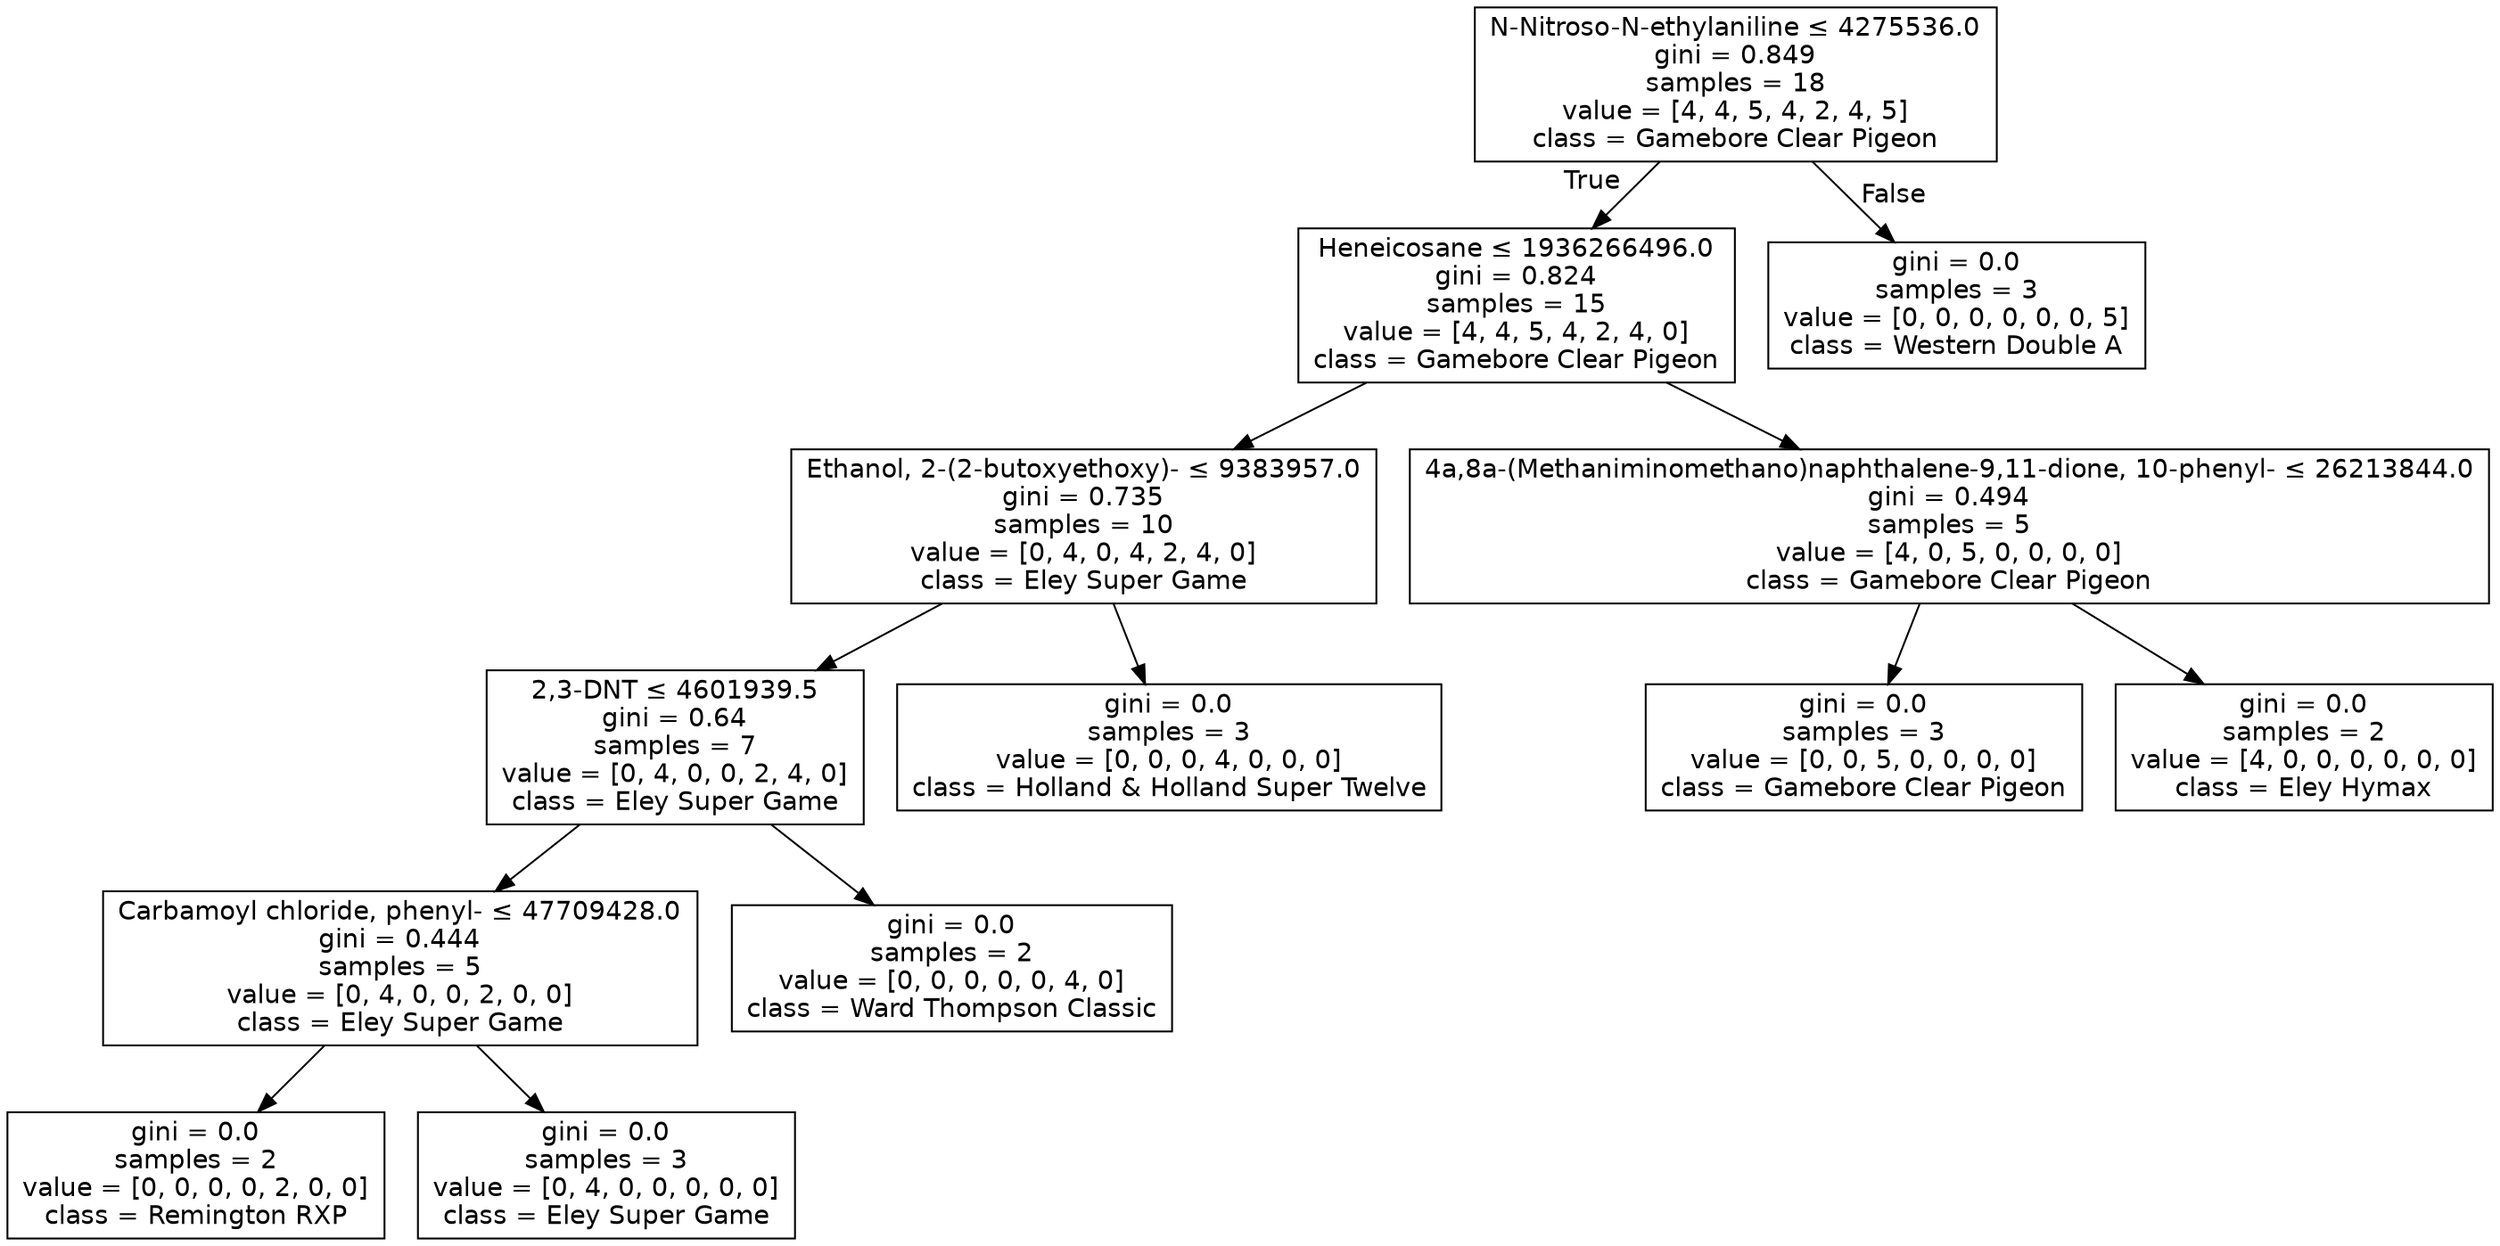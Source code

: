 digraph Tree {
node [shape=box, fontname="helvetica"] ;
edge [fontname="helvetica"] ;
0 [label=<N-Nitroso-N-ethylaniline &le; 4275536.0<br/>gini = 0.849<br/>samples = 18<br/>value = [4, 4, 5, 4, 2, 4, 5]<br/>class = Gamebore Clear Pigeon>] ;
1 [label=<Heneicosane &le; 1936266496.0<br/>gini = 0.824<br/>samples = 15<br/>value = [4, 4, 5, 4, 2, 4, 0]<br/>class = Gamebore Clear Pigeon>] ;
0 -> 1 [labeldistance=2.5, labelangle=45, headlabel="True"] ;
2 [label=<Ethanol, 2-(2-butoxyethoxy)- &le; 9383957.0<br/>gini = 0.735<br/>samples = 10<br/>value = [0, 4, 0, 4, 2, 4, 0]<br/>class = Eley Super Game>] ;
1 -> 2 ;
3 [label=<2,3-DNT &le; 4601939.5<br/>gini = 0.64<br/>samples = 7<br/>value = [0, 4, 0, 0, 2, 4, 0]<br/>class = Eley Super Game>] ;
2 -> 3 ;
4 [label=<Carbamoyl chloride, phenyl- &le; 47709428.0<br/>gini = 0.444<br/>samples = 5<br/>value = [0, 4, 0, 0, 2, 0, 0]<br/>class = Eley Super Game>] ;
3 -> 4 ;
5 [label=<gini = 0.0<br/>samples = 2<br/>value = [0, 0, 0, 0, 2, 0, 0]<br/>class = Remington RXP>] ;
4 -> 5 ;
6 [label=<gini = 0.0<br/>samples = 3<br/>value = [0, 4, 0, 0, 0, 0, 0]<br/>class = Eley Super Game>] ;
4 -> 6 ;
7 [label=<gini = 0.0<br/>samples = 2<br/>value = [0, 0, 0, 0, 0, 4, 0]<br/>class = Ward Thompson Classic>] ;
3 -> 7 ;
8 [label=<gini = 0.0<br/>samples = 3<br/>value = [0, 0, 0, 4, 0, 0, 0]<br/>class = Holland &amp; Holland Super Twelve>] ;
2 -> 8 ;
9 [label=<4a,8a-(Methaniminomethano)naphthalene-9,11-dione, 10-phenyl- &le; 26213844.0<br/>gini = 0.494<br/>samples = 5<br/>value = [4, 0, 5, 0, 0, 0, 0]<br/>class = Gamebore Clear Pigeon>] ;
1 -> 9 ;
10 [label=<gini = 0.0<br/>samples = 3<br/>value = [0, 0, 5, 0, 0, 0, 0]<br/>class = Gamebore Clear Pigeon>] ;
9 -> 10 ;
11 [label=<gini = 0.0<br/>samples = 2<br/>value = [4, 0, 0, 0, 0, 0, 0]<br/>class = Eley Hymax>] ;
9 -> 11 ;
12 [label=<gini = 0.0<br/>samples = 3<br/>value = [0, 0, 0, 0, 0, 0, 5]<br/>class = Western Double A>] ;
0 -> 12 [labeldistance=2.5, labelangle=-45, headlabel="False"] ;
}
